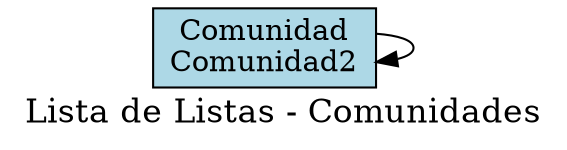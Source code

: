 digraph G {
    label="Lista de Listas - Comunidades";
    fontsize=16;
    node [shape=box];
    com1 [label="Comunidad\nComunidad1", style=filled, fillcolor=lightblue];
    com1 [label="Comunidad\nComunidad2", style=filled, fillcolor=lightblue];
    { rank=same; 
com1; com1;  }
    com1 -> com1 [color=black, constraint=false];
}
